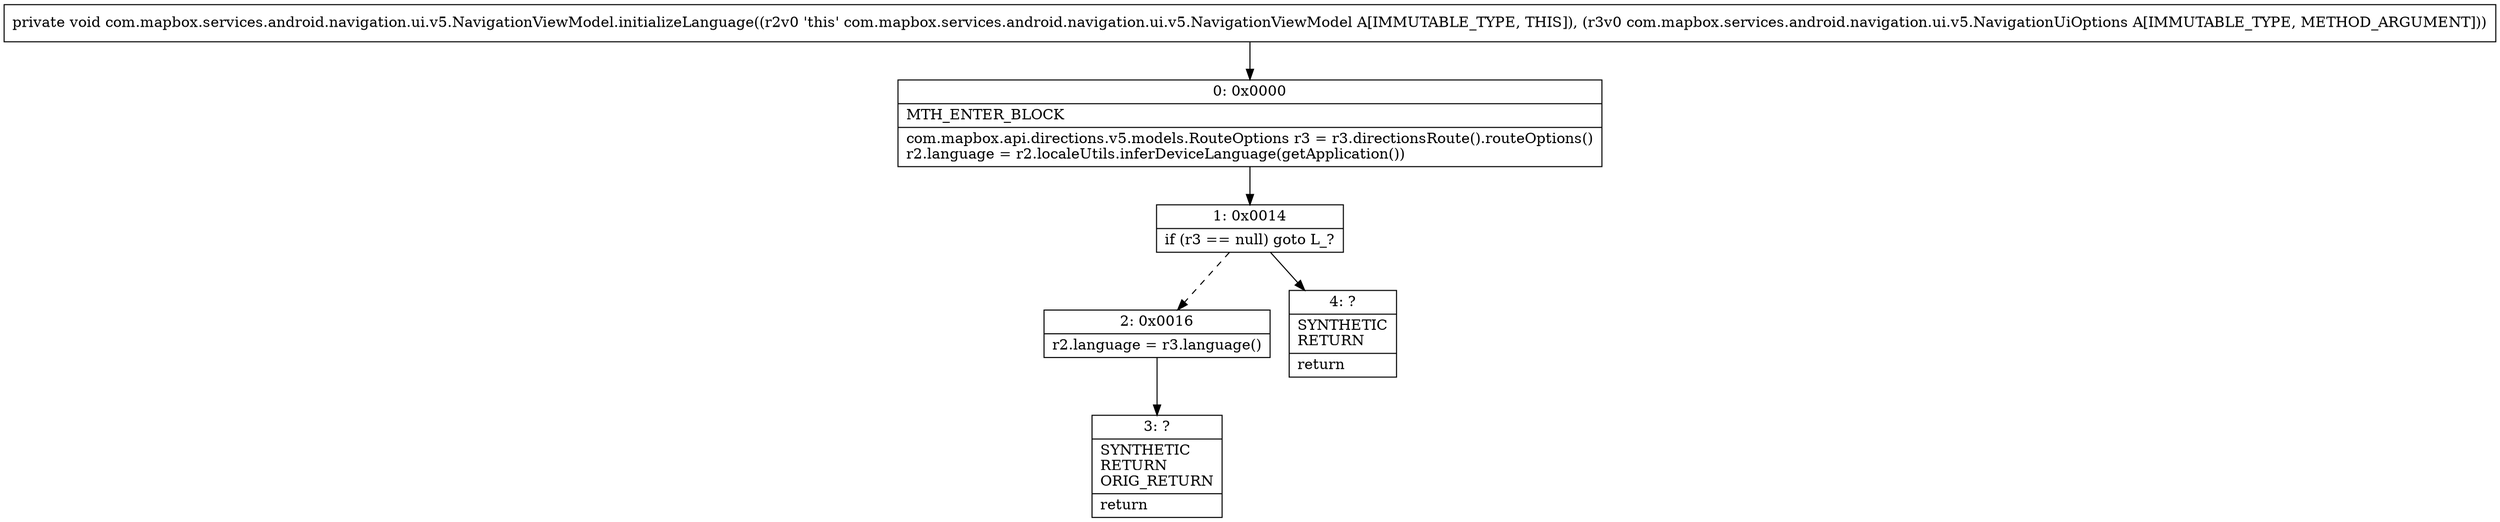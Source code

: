 digraph "CFG forcom.mapbox.services.android.navigation.ui.v5.NavigationViewModel.initializeLanguage(Lcom\/mapbox\/services\/android\/navigation\/ui\/v5\/NavigationUiOptions;)V" {
Node_0 [shape=record,label="{0\:\ 0x0000|MTH_ENTER_BLOCK\l|com.mapbox.api.directions.v5.models.RouteOptions r3 = r3.directionsRoute().routeOptions()\lr2.language = r2.localeUtils.inferDeviceLanguage(getApplication())\l}"];
Node_1 [shape=record,label="{1\:\ 0x0014|if (r3 == null) goto L_?\l}"];
Node_2 [shape=record,label="{2\:\ 0x0016|r2.language = r3.language()\l}"];
Node_3 [shape=record,label="{3\:\ ?|SYNTHETIC\lRETURN\lORIG_RETURN\l|return\l}"];
Node_4 [shape=record,label="{4\:\ ?|SYNTHETIC\lRETURN\l|return\l}"];
MethodNode[shape=record,label="{private void com.mapbox.services.android.navigation.ui.v5.NavigationViewModel.initializeLanguage((r2v0 'this' com.mapbox.services.android.navigation.ui.v5.NavigationViewModel A[IMMUTABLE_TYPE, THIS]), (r3v0 com.mapbox.services.android.navigation.ui.v5.NavigationUiOptions A[IMMUTABLE_TYPE, METHOD_ARGUMENT])) }"];
MethodNode -> Node_0;
Node_0 -> Node_1;
Node_1 -> Node_2[style=dashed];
Node_1 -> Node_4;
Node_2 -> Node_3;
}

